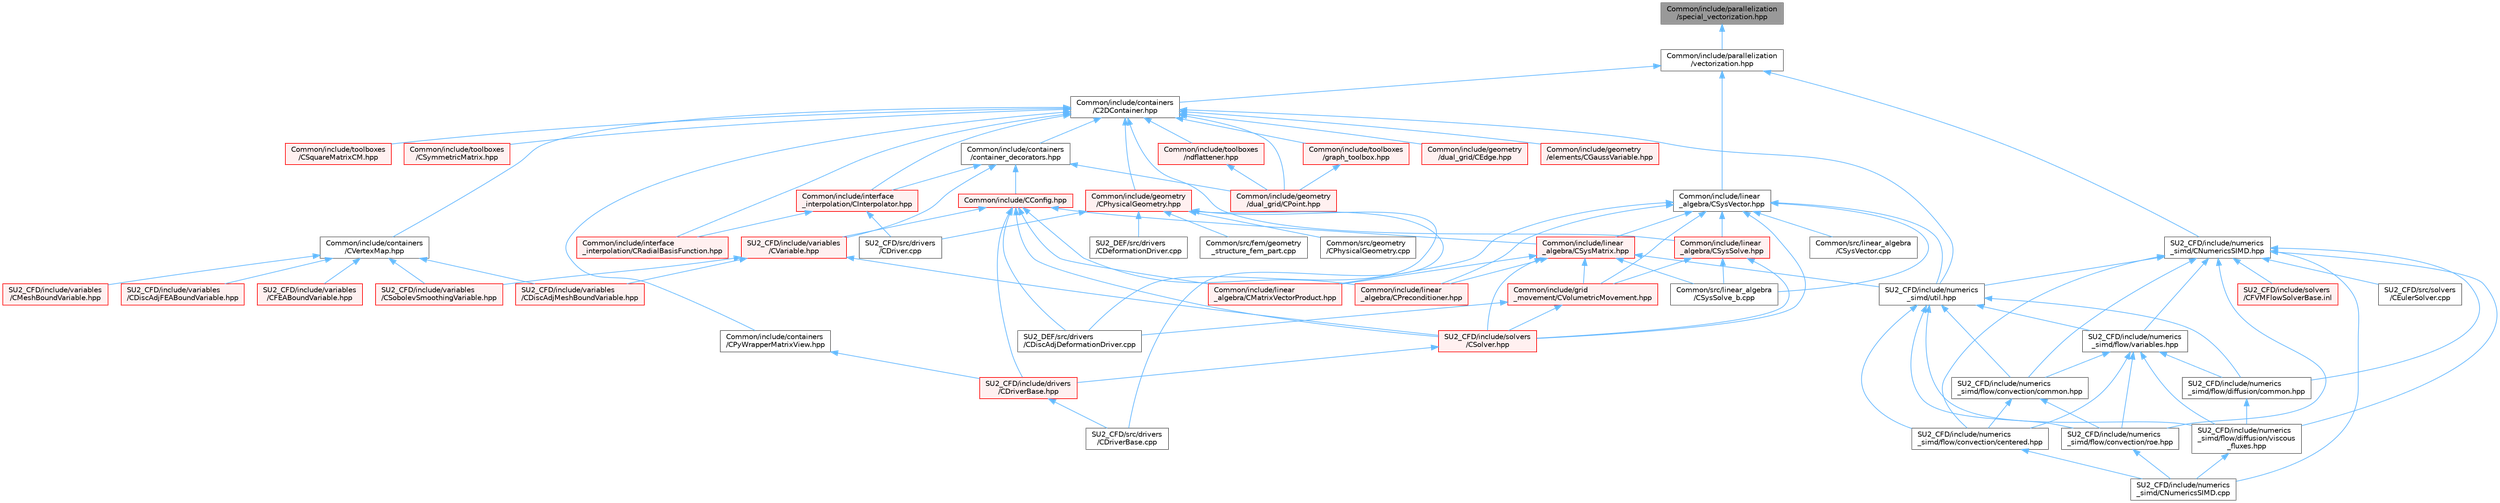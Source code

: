 digraph "Common/include/parallelization/special_vectorization.hpp"
{
 // LATEX_PDF_SIZE
  bgcolor="transparent";
  edge [fontname=Helvetica,fontsize=10,labelfontname=Helvetica,labelfontsize=10];
  node [fontname=Helvetica,fontsize=10,shape=box,height=0.2,width=0.4];
  Node1 [id="Node000001",label="Common/include/parallelization\l/special_vectorization.hpp",height=0.2,width=0.4,color="gray40", fillcolor="grey60", style="filled", fontcolor="black",tooltip="Code generator header to create specializations of simd::Array."];
  Node1 -> Node2 [id="edge1_Node000001_Node000002",dir="back",color="steelblue1",style="solid",tooltip=" "];
  Node2 [id="Node000002",label="Common/include/parallelization\l/vectorization.hpp",height=0.2,width=0.4,color="grey40", fillcolor="white", style="filled",URL="$vectorization_8hpp.html",tooltip="Implementation of a portable SIMD type."];
  Node2 -> Node3 [id="edge2_Node000002_Node000003",dir="back",color="steelblue1",style="solid",tooltip=" "];
  Node3 [id="Node000003",label="Common/include/containers\l/C2DContainer.hpp",height=0.2,width=0.4,color="grey40", fillcolor="white", style="filled",URL="$C2DContainer_8hpp.html",tooltip="A templated vector/matrix object."];
  Node3 -> Node4 [id="edge3_Node000003_Node000004",dir="back",color="steelblue1",style="solid",tooltip=" "];
  Node4 [id="Node000004",label="Common/include/containers\l/CPyWrapperMatrixView.hpp",height=0.2,width=0.4,color="grey40", fillcolor="white", style="filled",URL="$CPyWrapperMatrixView_8hpp.html",tooltip="Simple matrix views to use with the python wrapper."];
  Node4 -> Node5 [id="edge4_Node000004_Node000005",dir="back",color="steelblue1",style="solid",tooltip=" "];
  Node5 [id="Node000005",label="SU2_CFD/include/drivers\l/CDriverBase.hpp",height=0.2,width=0.4,color="red", fillcolor="#FFF0F0", style="filled",URL="$CDriverBase_8hpp.html",tooltip="Base class for all drivers."];
  Node5 -> Node21 [id="edge5_Node000005_Node000021",dir="back",color="steelblue1",style="solid",tooltip=" "];
  Node21 [id="Node000021",label="SU2_CFD/src/drivers\l/CDriverBase.cpp",height=0.2,width=0.4,color="grey40", fillcolor="white", style="filled",URL="$CDriverBase_8cpp.html",tooltip=" "];
  Node3 -> Node28 [id="edge6_Node000003_Node000028",dir="back",color="steelblue1",style="solid",tooltip=" "];
  Node28 [id="Node000028",label="Common/include/containers\l/CVertexMap.hpp",height=0.2,width=0.4,color="grey40", fillcolor="white", style="filled",URL="$CVertexMap_8hpp.html",tooltip="An index to index lookup vector."];
  Node28 -> Node29 [id="edge7_Node000028_Node000029",dir="back",color="steelblue1",style="solid",tooltip=" "];
  Node29 [id="Node000029",label="SU2_CFD/include/variables\l/CDiscAdjFEABoundVariable.hpp",height=0.2,width=0.4,color="red", fillcolor="#FFF0F0", style="filled",URL="$CDiscAdjFEABoundVariable_8hpp.html",tooltip="Main class for defining the variables of the adjoint FEA solver at the boundary."];
  Node28 -> Node34 [id="edge8_Node000028_Node000034",dir="back",color="steelblue1",style="solid",tooltip=" "];
  Node34 [id="Node000034",label="SU2_CFD/include/variables\l/CDiscAdjMeshBoundVariable.hpp",height=0.2,width=0.4,color="red", fillcolor="#FFF0F0", style="filled",URL="$CDiscAdjMeshBoundVariable_8hpp.html",tooltip=" "];
  Node28 -> Node38 [id="edge9_Node000028_Node000038",dir="back",color="steelblue1",style="solid",tooltip=" "];
  Node38 [id="Node000038",label="SU2_CFD/include/variables\l/CFEABoundVariable.hpp",height=0.2,width=0.4,color="red", fillcolor="#FFF0F0", style="filled",URL="$CFEABoundVariable_8hpp.html",tooltip="Class for defining the variables on the FEA boundaries for FSI applications."];
  Node28 -> Node41 [id="edge10_Node000028_Node000041",dir="back",color="steelblue1",style="solid",tooltip=" "];
  Node41 [id="Node000041",label="SU2_CFD/include/variables\l/CMeshBoundVariable.hpp",height=0.2,width=0.4,color="red", fillcolor="#FFF0F0", style="filled",URL="$CMeshBoundVariable_8hpp.html",tooltip="Declaration and inlines of the class to define the variables of the mesh movement at the moving bound..."];
  Node28 -> Node45 [id="edge11_Node000028_Node000045",dir="back",color="steelblue1",style="solid",tooltip=" "];
  Node45 [id="Node000045",label="SU2_CFD/include/variables\l/CSobolevSmoothingVariable.hpp",height=0.2,width=0.4,color="red", fillcolor="#FFF0F0", style="filled",URL="$CSobolevSmoothingVariable_8hpp.html",tooltip="Class for defining the variables of the gradient smoothing."];
  Node3 -> Node49 [id="edge12_Node000003_Node000049",dir="back",color="steelblue1",style="solid",tooltip=" "];
  Node49 [id="Node000049",label="Common/include/containers\l/container_decorators.hpp",height=0.2,width=0.4,color="grey40", fillcolor="white", style="filled",URL="$container__decorators_8hpp.html",tooltip="Collection of small classes that decorate C2DContainer to augment its functionality,..."];
  Node49 -> Node50 [id="edge13_Node000049_Node000050",dir="back",color="steelblue1",style="solid",tooltip=" "];
  Node50 [id="Node000050",label="Common/include/CConfig.hpp",height=0.2,width=0.4,color="red", fillcolor="#FFF0F0", style="filled",URL="$CConfig_8hpp.html",tooltip="All the information about the definition of the physical problem. The subroutines and functions are i..."];
  Node50 -> Node201 [id="edge14_Node000050_Node000201",dir="back",color="steelblue1",style="solid",tooltip=" "];
  Node201 [id="Node000201",label="Common/include/linear\l_algebra/CMatrixVectorProduct.hpp",height=0.2,width=0.4,color="red", fillcolor="#FFF0F0", style="filled",URL="$CMatrixVectorProduct_8hpp.html",tooltip="Headers for the classes related to sparse matrix-vector product wrappers. The actual operations are c..."];
  Node50 -> Node203 [id="edge15_Node000050_Node000203",dir="back",color="steelblue1",style="solid",tooltip=" "];
  Node203 [id="Node000203",label="Common/include/linear\l_algebra/CPreconditioner.hpp",height=0.2,width=0.4,color="red", fillcolor="#FFF0F0", style="filled",URL="$CPreconditioner_8hpp.html",tooltip="Classes related to linear preconditioner wrappers. The actual operations are currently implemented mo..."];
  Node50 -> Node262 [id="edge16_Node000050_Node000262",dir="back",color="steelblue1",style="solid",tooltip=" "];
  Node262 [id="Node000262",label="Common/include/linear\l_algebra/CSysMatrix.hpp",height=0.2,width=0.4,color="red", fillcolor="#FFF0F0", style="filled",URL="$CSysMatrix_8hpp.html",tooltip="Declaration of the block-sparse matrix class. The implemtation is in CSysMatrix.cpp."];
  Node262 -> Node198 [id="edge17_Node000262_Node000198",dir="back",color="steelblue1",style="solid",tooltip=" "];
  Node198 [id="Node000198",label="Common/include/grid\l_movement/CVolumetricMovement.hpp",height=0.2,width=0.4,color="red", fillcolor="#FFF0F0", style="filled",URL="$CVolumetricMovement_8hpp.html",tooltip="Headers of the CVolumetricMovement class."];
  Node198 -> Node62 [id="edge18_Node000198_Node000062",dir="back",color="steelblue1",style="solid",tooltip=" "];
  Node62 [id="Node000062",label="SU2_CFD/include/solvers\l/CSolver.hpp",height=0.2,width=0.4,color="red", fillcolor="#FFF0F0", style="filled",URL="$CSolver_8hpp.html",tooltip="Headers of the CSolver class which is inherited by all of the other solvers."];
  Node62 -> Node5 [id="edge19_Node000062_Node000005",dir="back",color="steelblue1",style="solid",tooltip=" "];
  Node198 -> Node26 [id="edge20_Node000198_Node000026",dir="back",color="steelblue1",style="solid",tooltip=" "];
  Node26 [id="Node000026",label="SU2_DEF/src/drivers\l/CDiscAdjDeformationDriver.cpp",height=0.2,width=0.4,color="grey40", fillcolor="white", style="filled",URL="$CDiscAdjDeformationDriver_8cpp.html",tooltip="Main subroutines for driving the projection of sensitivities."];
  Node262 -> Node201 [id="edge21_Node000262_Node000201",dir="back",color="steelblue1",style="solid",tooltip=" "];
  Node262 -> Node203 [id="edge22_Node000262_Node000203",dir="back",color="steelblue1",style="solid",tooltip=" "];
  Node262 -> Node264 [id="edge23_Node000262_Node000264",dir="back",color="steelblue1",style="solid",tooltip=" "];
  Node264 [id="Node000264",label="Common/src/linear_algebra\l/CSysSolve_b.cpp",height=0.2,width=0.4,color="grey40", fillcolor="white", style="filled",URL="$CSysSolve__b_8cpp.html",tooltip="Routines for the linear solver used in the reverse sweep of AD."];
  Node262 -> Node265 [id="edge24_Node000262_Node000265",dir="back",color="steelblue1",style="solid",tooltip=" "];
  Node265 [id="Node000265",label="SU2_CFD/include/numerics\l_simd/util.hpp",height=0.2,width=0.4,color="grey40", fillcolor="white", style="filled",URL="$util_8hpp.html",tooltip="Generic auxiliary functions."];
  Node265 -> Node215 [id="edge25_Node000265_Node000215",dir="back",color="steelblue1",style="solid",tooltip=" "];
  Node215 [id="Node000215",label="SU2_CFD/include/numerics\l_simd/flow/convection/centered.hpp",height=0.2,width=0.4,color="grey40", fillcolor="white", style="filled",URL="$simd_2flow_2convection_2centered_8hpp.html",tooltip="Centered convective schemes."];
  Node215 -> Node216 [id="edge26_Node000215_Node000216",dir="back",color="steelblue1",style="solid",tooltip=" "];
  Node216 [id="Node000216",label="SU2_CFD/include/numerics\l_simd/CNumericsSIMD.cpp",height=0.2,width=0.4,color="grey40", fillcolor="white", style="filled",URL="$CNumericsSIMD_8cpp.html",tooltip=" "];
  Node265 -> Node266 [id="edge27_Node000265_Node000266",dir="back",color="steelblue1",style="solid",tooltip=" "];
  Node266 [id="Node000266",label="SU2_CFD/include/numerics\l_simd/flow/convection/common.hpp",height=0.2,width=0.4,color="grey40", fillcolor="white", style="filled",URL="$convection_2common_8hpp.html",tooltip="Common convection-related methods."];
  Node266 -> Node215 [id="edge28_Node000266_Node000215",dir="back",color="steelblue1",style="solid",tooltip=" "];
  Node266 -> Node217 [id="edge29_Node000266_Node000217",dir="back",color="steelblue1",style="solid",tooltip=" "];
  Node217 [id="Node000217",label="SU2_CFD/include/numerics\l_simd/flow/convection/roe.hpp",height=0.2,width=0.4,color="grey40", fillcolor="white", style="filled",URL="$simd_2flow_2convection_2roe_8hpp.html",tooltip="Roe-family of convective schemes."];
  Node217 -> Node216 [id="edge30_Node000217_Node000216",dir="back",color="steelblue1",style="solid",tooltip=" "];
  Node265 -> Node217 [id="edge31_Node000265_Node000217",dir="back",color="steelblue1",style="solid",tooltip=" "];
  Node265 -> Node267 [id="edge32_Node000265_Node000267",dir="back",color="steelblue1",style="solid",tooltip=" "];
  Node267 [id="Node000267",label="SU2_CFD/include/numerics\l_simd/flow/diffusion/common.hpp",height=0.2,width=0.4,color="grey40", fillcolor="white", style="filled",URL="$diffusion_2common_8hpp.html",tooltip="Helper functions for viscous methods."];
  Node267 -> Node268 [id="edge33_Node000267_Node000268",dir="back",color="steelblue1",style="solid",tooltip=" "];
  Node268 [id="Node000268",label="SU2_CFD/include/numerics\l_simd/flow/diffusion/viscous\l_fluxes.hpp",height=0.2,width=0.4,color="grey40", fillcolor="white", style="filled",URL="$viscous__fluxes_8hpp.html",tooltip="Decorator classes for computation of viscous fluxes."];
  Node268 -> Node216 [id="edge34_Node000268_Node000216",dir="back",color="steelblue1",style="solid",tooltip=" "];
  Node265 -> Node268 [id="edge35_Node000265_Node000268",dir="back",color="steelblue1",style="solid",tooltip=" "];
  Node265 -> Node269 [id="edge36_Node000265_Node000269",dir="back",color="steelblue1",style="solid",tooltip=" "];
  Node269 [id="Node000269",label="SU2_CFD/include/numerics\l_simd/flow/variables.hpp",height=0.2,width=0.4,color="grey40", fillcolor="white", style="filled",URL="$variables_8hpp.html",tooltip="Collection of types to store physical variables."];
  Node269 -> Node215 [id="edge37_Node000269_Node000215",dir="back",color="steelblue1",style="solid",tooltip=" "];
  Node269 -> Node266 [id="edge38_Node000269_Node000266",dir="back",color="steelblue1",style="solid",tooltip=" "];
  Node269 -> Node217 [id="edge39_Node000269_Node000217",dir="back",color="steelblue1",style="solid",tooltip=" "];
  Node269 -> Node267 [id="edge40_Node000269_Node000267",dir="back",color="steelblue1",style="solid",tooltip=" "];
  Node269 -> Node268 [id="edge41_Node000269_Node000268",dir="back",color="steelblue1",style="solid",tooltip=" "];
  Node262 -> Node62 [id="edge42_Node000262_Node000062",dir="back",color="steelblue1",style="solid",tooltip=" "];
  Node50 -> Node5 [id="edge43_Node000050_Node000005",dir="back",color="steelblue1",style="solid",tooltip=" "];
  Node50 -> Node62 [id="edge44_Node000050_Node000062",dir="back",color="steelblue1",style="solid",tooltip=" "];
  Node50 -> Node406 [id="edge45_Node000050_Node000406",dir="back",color="steelblue1",style="solid",tooltip=" "];
  Node406 [id="Node000406",label="SU2_CFD/include/variables\l/CVariable.hpp",height=0.2,width=0.4,color="red", fillcolor="#FFF0F0", style="filled",URL="$CVariable_8hpp.html",tooltip="Declaration and inlines of the parent class for defining problem variables, function definitions in f..."];
  Node406 -> Node62 [id="edge46_Node000406_Node000062",dir="back",color="steelblue1",style="solid",tooltip=" "];
  Node406 -> Node34 [id="edge47_Node000406_Node000034",dir="back",color="steelblue1",style="solid",tooltip=" "];
  Node406 -> Node45 [id="edge48_Node000406_Node000045",dir="back",color="steelblue1",style="solid",tooltip=" "];
  Node50 -> Node26 [id="edge49_Node000050_Node000026",dir="back",color="steelblue1",style="solid",tooltip=" "];
  Node49 -> Node448 [id="edge50_Node000049_Node000448",dir="back",color="steelblue1",style="solid",tooltip=" "];
  Node448 [id="Node000448",label="Common/include/geometry\l/dual_grid/CPoint.hpp",height=0.2,width=0.4,color="red", fillcolor="#FFF0F0", style="filled",URL="$CPoint_8hpp.html",tooltip="Declaration of the point class that stores geometric and adjacency information for dual control volum..."];
  Node49 -> Node449 [id="edge51_Node000049_Node000449",dir="back",color="steelblue1",style="solid",tooltip=" "];
  Node449 [id="Node000449",label="Common/include/interface\l_interpolation/CInterpolator.hpp",height=0.2,width=0.4,color="red", fillcolor="#FFF0F0", style="filled",URL="$CInterpolator_8hpp.html",tooltip="Base class for multiphysics interpolation."];
  Node449 -> Node453 [id="edge52_Node000449_Node000453",dir="back",color="steelblue1",style="solid",tooltip=" "];
  Node453 [id="Node000453",label="Common/include/interface\l_interpolation/CRadialBasisFunction.hpp",height=0.2,width=0.4,color="red", fillcolor="#FFF0F0", style="filled",URL="$CRadialBasisFunction_8hpp.html",tooltip="Radial basis function interpolation."];
  Node449 -> Node20 [id="edge53_Node000449_Node000020",dir="back",color="steelblue1",style="solid",tooltip=" "];
  Node20 [id="Node000020",label="SU2_CFD/src/drivers\l/CDriver.cpp",height=0.2,width=0.4,color="grey40", fillcolor="white", style="filled",URL="$CDriver_8cpp.html",tooltip="The main subroutines for driving single or multi-zone problems."];
  Node49 -> Node406 [id="edge54_Node000049_Node000406",dir="back",color="steelblue1",style="solid",tooltip=" "];
  Node3 -> Node189 [id="edge55_Node000003_Node000189",dir="back",color="steelblue1",style="solid",tooltip=" "];
  Node189 [id="Node000189",label="Common/include/geometry\l/CPhysicalGeometry.hpp",height=0.2,width=0.4,color="red", fillcolor="#FFF0F0", style="filled",URL="$CPhysicalGeometry_8hpp.html",tooltip="Headers of the physical geometry class used to read meshes from file."];
  Node189 -> Node181 [id="edge56_Node000189_Node000181",dir="back",color="steelblue1",style="solid",tooltip=" "];
  Node181 [id="Node000181",label="Common/src/fem/geometry\l_structure_fem_part.cpp",height=0.2,width=0.4,color="grey40", fillcolor="white", style="filled",URL="$geometry__structure__fem__part_8cpp.html",tooltip="Main subroutines for distributin the grid for the Fluid FEM solver."];
  Node189 -> Node190 [id="edge57_Node000189_Node000190",dir="back",color="steelblue1",style="solid",tooltip=" "];
  Node190 [id="Node000190",label="Common/src/geometry\l/CPhysicalGeometry.cpp",height=0.2,width=0.4,color="grey40", fillcolor="white", style="filled",URL="$CPhysicalGeometry_8cpp.html",tooltip="Implementation of the physical geometry class."];
  Node189 -> Node20 [id="edge58_Node000189_Node000020",dir="back",color="steelblue1",style="solid",tooltip=" "];
  Node189 -> Node21 [id="edge59_Node000189_Node000021",dir="back",color="steelblue1",style="solid",tooltip=" "];
  Node189 -> Node24 [id="edge60_Node000189_Node000024",dir="back",color="steelblue1",style="solid",tooltip=" "];
  Node24 [id="Node000024",label="SU2_DEF/src/drivers\l/CDeformationDriver.cpp",height=0.2,width=0.4,color="grey40", fillcolor="white", style="filled",URL="$CDeformationDriver_8cpp.html",tooltip="Main subroutines for driving the mesh deformation."];
  Node189 -> Node26 [id="edge61_Node000189_Node000026",dir="back",color="steelblue1",style="solid",tooltip=" "];
  Node3 -> Node455 [id="edge62_Node000003_Node000455",dir="back",color="steelblue1",style="solid",tooltip=" "];
  Node455 [id="Node000455",label="Common/include/geometry\l/dual_grid/CEdge.hpp",height=0.2,width=0.4,color="red", fillcolor="#FFF0F0", style="filled",URL="$CEdge_8hpp.html",tooltip="Declaration of the edge class CEdge.cpp file."];
  Node3 -> Node448 [id="edge63_Node000003_Node000448",dir="back",color="steelblue1",style="solid",tooltip=" "];
  Node3 -> Node457 [id="edge64_Node000003_Node000457",dir="back",color="steelblue1",style="solid",tooltip=" "];
  Node457 [id="Node000457",label="Common/include/geometry\l/elements/CGaussVariable.hpp",height=0.2,width=0.4,color="red", fillcolor="#FFF0F0", style="filled",URL="$CGaussVariable_8hpp.html",tooltip="Light-weight class to store Gaussian point information."];
  Node3 -> Node449 [id="edge65_Node000003_Node000449",dir="back",color="steelblue1",style="solid",tooltip=" "];
  Node3 -> Node453 [id="edge66_Node000003_Node000453",dir="back",color="steelblue1",style="solid",tooltip=" "];
  Node3 -> Node470 [id="edge67_Node000003_Node000470",dir="back",color="steelblue1",style="solid",tooltip=" "];
  Node470 [id="Node000470",label="Common/include/linear\l_algebra/CSysSolve.hpp",height=0.2,width=0.4,color="red", fillcolor="#FFF0F0", style="filled",URL="$CSysSolve_8hpp.html",tooltip="Headers for the classes related to linear solvers (CG, FGMRES, etc) The subroutines and functions are..."];
  Node470 -> Node198 [id="edge68_Node000470_Node000198",dir="back",color="steelblue1",style="solid",tooltip=" "];
  Node470 -> Node264 [id="edge69_Node000470_Node000264",dir="back",color="steelblue1",style="solid",tooltip=" "];
  Node470 -> Node62 [id="edge70_Node000470_Node000062",dir="back",color="steelblue1",style="solid",tooltip=" "];
  Node3 -> Node471 [id="edge71_Node000003_Node000471",dir="back",color="steelblue1",style="solid",tooltip=" "];
  Node471 [id="Node000471",label="Common/include/toolboxes\l/CSquareMatrixCM.hpp",height=0.2,width=0.4,color="red", fillcolor="#FFF0F0", style="filled",URL="$CSquareMatrixCM_8hpp.html",tooltip="Dense general square matrix, used for example in DG standard elements in Column Major order storage."];
  Node3 -> Node478 [id="edge72_Node000003_Node000478",dir="back",color="steelblue1",style="solid",tooltip=" "];
  Node478 [id="Node000478",label="Common/include/toolboxes\l/CSymmetricMatrix.hpp",height=0.2,width=0.4,color="red", fillcolor="#FFF0F0", style="filled",URL="$CSymmetricMatrix_8hpp.html",tooltip="Dense symmetric matrix, used for example in RBF interpolation."];
  Node3 -> Node481 [id="edge73_Node000003_Node000481",dir="back",color="steelblue1",style="solid",tooltip=" "];
  Node481 [id="Node000481",label="Common/include/toolboxes\l/graph_toolbox.hpp",height=0.2,width=0.4,color="red", fillcolor="#FFF0F0", style="filled",URL="$graph__toolbox_8hpp.html",tooltip="Functions and classes to build/represent sparse graphs or sparse patterns."];
  Node481 -> Node448 [id="edge74_Node000481_Node000448",dir="back",color="steelblue1",style="solid",tooltip=" "];
  Node3 -> Node482 [id="edge75_Node000003_Node000482",dir="back",color="steelblue1",style="solid",tooltip=" "];
  Node482 [id="Node000482",label="Common/include/toolboxes\l/ndflattener.hpp",height=0.2,width=0.4,color="red", fillcolor="#FFF0F0", style="filled",URL="$ndflattener_8hpp.html",tooltip="Flatten pointer-to-pointer-... arrays for MPI communication."];
  Node482 -> Node448 [id="edge76_Node000482_Node000448",dir="back",color="steelblue1",style="solid",tooltip=" "];
  Node3 -> Node265 [id="edge77_Node000003_Node000265",dir="back",color="steelblue1",style="solid",tooltip=" "];
  Node2 -> Node483 [id="edge78_Node000002_Node000483",dir="back",color="steelblue1",style="solid",tooltip=" "];
  Node483 [id="Node000483",label="Common/include/linear\l_algebra/CSysVector.hpp",height=0.2,width=0.4,color="grey40", fillcolor="white", style="filled",URL="$CSysVector_8hpp.html",tooltip="Declararion and inlines of the vector class used in the solution of large, distributed,..."];
  Node483 -> Node198 [id="edge79_Node000483_Node000198",dir="back",color="steelblue1",style="solid",tooltip=" "];
  Node483 -> Node201 [id="edge80_Node000483_Node000201",dir="back",color="steelblue1",style="solid",tooltip=" "];
  Node483 -> Node203 [id="edge81_Node000483_Node000203",dir="back",color="steelblue1",style="solid",tooltip=" "];
  Node483 -> Node262 [id="edge82_Node000483_Node000262",dir="back",color="steelblue1",style="solid",tooltip=" "];
  Node483 -> Node470 [id="edge83_Node000483_Node000470",dir="back",color="steelblue1",style="solid",tooltip=" "];
  Node483 -> Node264 [id="edge84_Node000483_Node000264",dir="back",color="steelblue1",style="solid",tooltip=" "];
  Node483 -> Node484 [id="edge85_Node000483_Node000484",dir="back",color="steelblue1",style="solid",tooltip=" "];
  Node484 [id="Node000484",label="Common/src/linear_algebra\l/CSysVector.cpp",height=0.2,width=0.4,color="grey40", fillcolor="white", style="filled",URL="$CSysVector_8cpp.html",tooltip="Implementation and explicit instantiations of CSysVector."];
  Node483 -> Node265 [id="edge86_Node000483_Node000265",dir="back",color="steelblue1",style="solid",tooltip=" "];
  Node483 -> Node62 [id="edge87_Node000483_Node000062",dir="back",color="steelblue1",style="solid",tooltip=" "];
  Node2 -> Node485 [id="edge88_Node000002_Node000485",dir="back",color="steelblue1",style="solid",tooltip=" "];
  Node485 [id="Node000485",label="SU2_CFD/include/numerics\l_simd/CNumericsSIMD.hpp",height=0.2,width=0.4,color="grey40", fillcolor="white", style="filled",URL="$CNumericsSIMD_8hpp.html",tooltip="Vectorized (SIMD) numerics classes."];
  Node485 -> Node216 [id="edge89_Node000485_Node000216",dir="back",color="steelblue1",style="solid",tooltip=" "];
  Node485 -> Node215 [id="edge90_Node000485_Node000215",dir="back",color="steelblue1",style="solid",tooltip=" "];
  Node485 -> Node266 [id="edge91_Node000485_Node000266",dir="back",color="steelblue1",style="solid",tooltip=" "];
  Node485 -> Node217 [id="edge92_Node000485_Node000217",dir="back",color="steelblue1",style="solid",tooltip=" "];
  Node485 -> Node267 [id="edge93_Node000485_Node000267",dir="back",color="steelblue1",style="solid",tooltip=" "];
  Node485 -> Node268 [id="edge94_Node000485_Node000268",dir="back",color="steelblue1",style="solid",tooltip=" "];
  Node485 -> Node269 [id="edge95_Node000485_Node000269",dir="back",color="steelblue1",style="solid",tooltip=" "];
  Node485 -> Node265 [id="edge96_Node000485_Node000265",dir="back",color="steelblue1",style="solid",tooltip=" "];
  Node485 -> Node124 [id="edge97_Node000485_Node000124",dir="back",color="steelblue1",style="solid",tooltip=" "];
  Node124 [id="Node000124",label="SU2_CFD/include/solvers\l/CFVMFlowSolverBase.inl",height=0.2,width=0.4,color="red", fillcolor="#FFF0F0", style="filled",URL="$CFVMFlowSolverBase_8inl.html",tooltip="Base class template for all FVM flow solvers."];
  Node485 -> Node123 [id="edge98_Node000485_Node000123",dir="back",color="steelblue1",style="solid",tooltip=" "];
  Node123 [id="Node000123",label="SU2_CFD/src/solvers\l/CEulerSolver.cpp",height=0.2,width=0.4,color="grey40", fillcolor="white", style="filled",URL="$CEulerSolver_8cpp.html",tooltip="Main subroutines for solving Finite-Volume Euler flow problems."];
}
